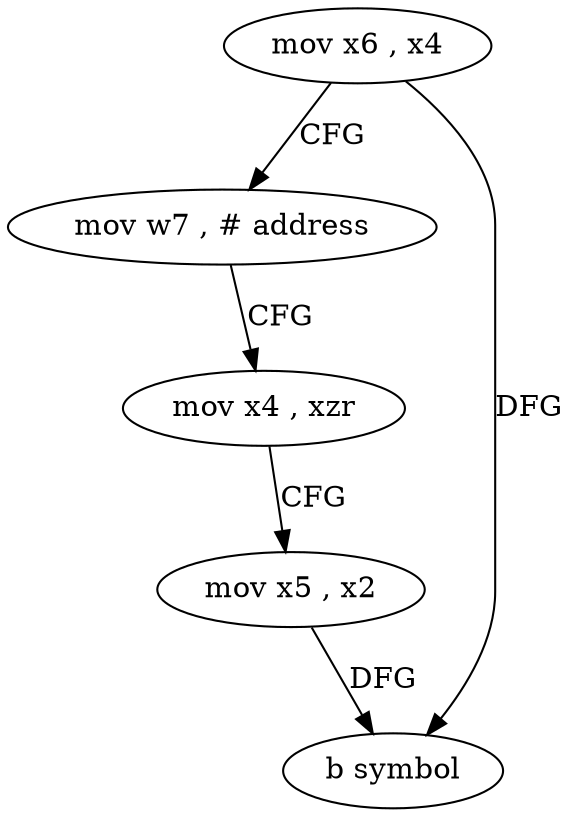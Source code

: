 digraph "func" {
"4220380" [label = "mov x6 , x4" ]
"4220384" [label = "mov w7 , # address" ]
"4220388" [label = "mov x4 , xzr" ]
"4220392" [label = "mov x5 , x2" ]
"4220396" [label = "b symbol" ]
"4220380" -> "4220384" [ label = "CFG" ]
"4220380" -> "4220396" [ label = "DFG" ]
"4220384" -> "4220388" [ label = "CFG" ]
"4220388" -> "4220392" [ label = "CFG" ]
"4220392" -> "4220396" [ label = "DFG" ]
}
